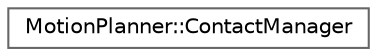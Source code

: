digraph "Graphical Class Hierarchy"
{
 // LATEX_PDF_SIZE
  bgcolor="transparent";
  edge [fontname=Helvetica,fontsize=10,labelfontname=Helvetica,labelfontsize=10];
  node [fontname=Helvetica,fontsize=10,shape=box,height=0.2,width=0.4];
  rankdir="LR";
  Node0 [label="MotionPlanner::ContactManager",height=0.2,width=0.4,color="grey40", fillcolor="white", style="filled",URL="$class_motion_planner_1_1_contact_manager.html",tooltip=" "];
}
